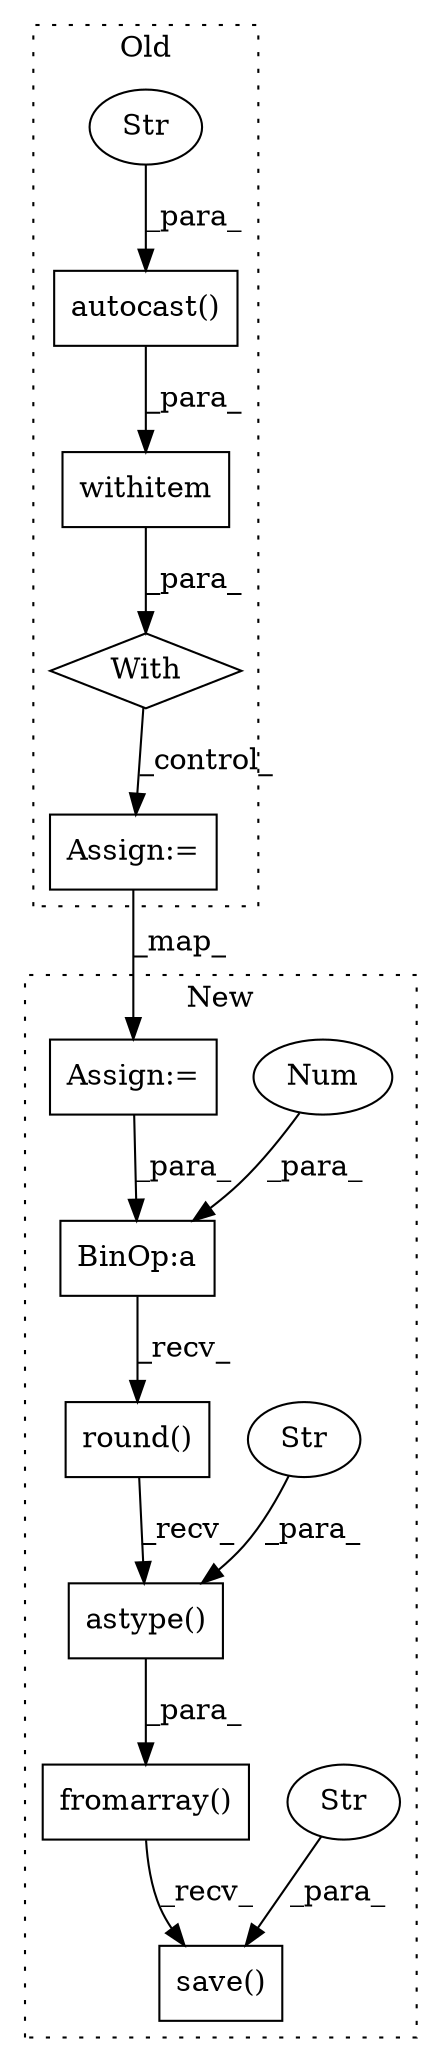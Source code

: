digraph G {
subgraph cluster0 {
1 [label="With" a="39" s="46914,46924" l="5,31" shape="diamond"];
3 [label="withitem" a="49" s="46919" l="5" shape="box"];
11 [label="autocast()" a="75" s="46919,46940" l="15,1" shape="box"];
12 [label="Str" a="66" s="46934" l="6" shape="ellipse"];
14 [label="Assign:=" a="68" s="46961" l="3" shape="box"];
label = "Old";
style="dotted";
}
subgraph cluster1 {
2 [label="save()" a="75" s="48318,48407" l="60,1" shape="box"];
4 [label="Str" a="66" s="48378" l="29" shape="ellipse"];
5 [label="BinOp:a" a="82" s="48340" l="3" shape="box"];
6 [label="astype()" a="75" s="48334,48370" l="29,1" shape="box"];
7 [label="Str" a="66" s="48363" l="7" shape="ellipse"];
8 [label="fromarray()" a="75" s="48318,48371" l="16,1" shape="box"];
9 [label="round()" a="75" s="48334" l="21" shape="box"];
10 [label="Num" a="76" s="48343" l="3" shape="ellipse"];
13 [label="Assign:=" a="68" s="48073" l="3" shape="box"];
label = "New";
style="dotted";
}
1 -> 14 [label="_control_"];
3 -> 1 [label="_para_"];
4 -> 2 [label="_para_"];
5 -> 9 [label="_recv_"];
6 -> 8 [label="_para_"];
7 -> 6 [label="_para_"];
8 -> 2 [label="_recv_"];
9 -> 6 [label="_recv_"];
10 -> 5 [label="_para_"];
11 -> 3 [label="_para_"];
12 -> 11 [label="_para_"];
13 -> 5 [label="_para_"];
14 -> 13 [label="_map_"];
}